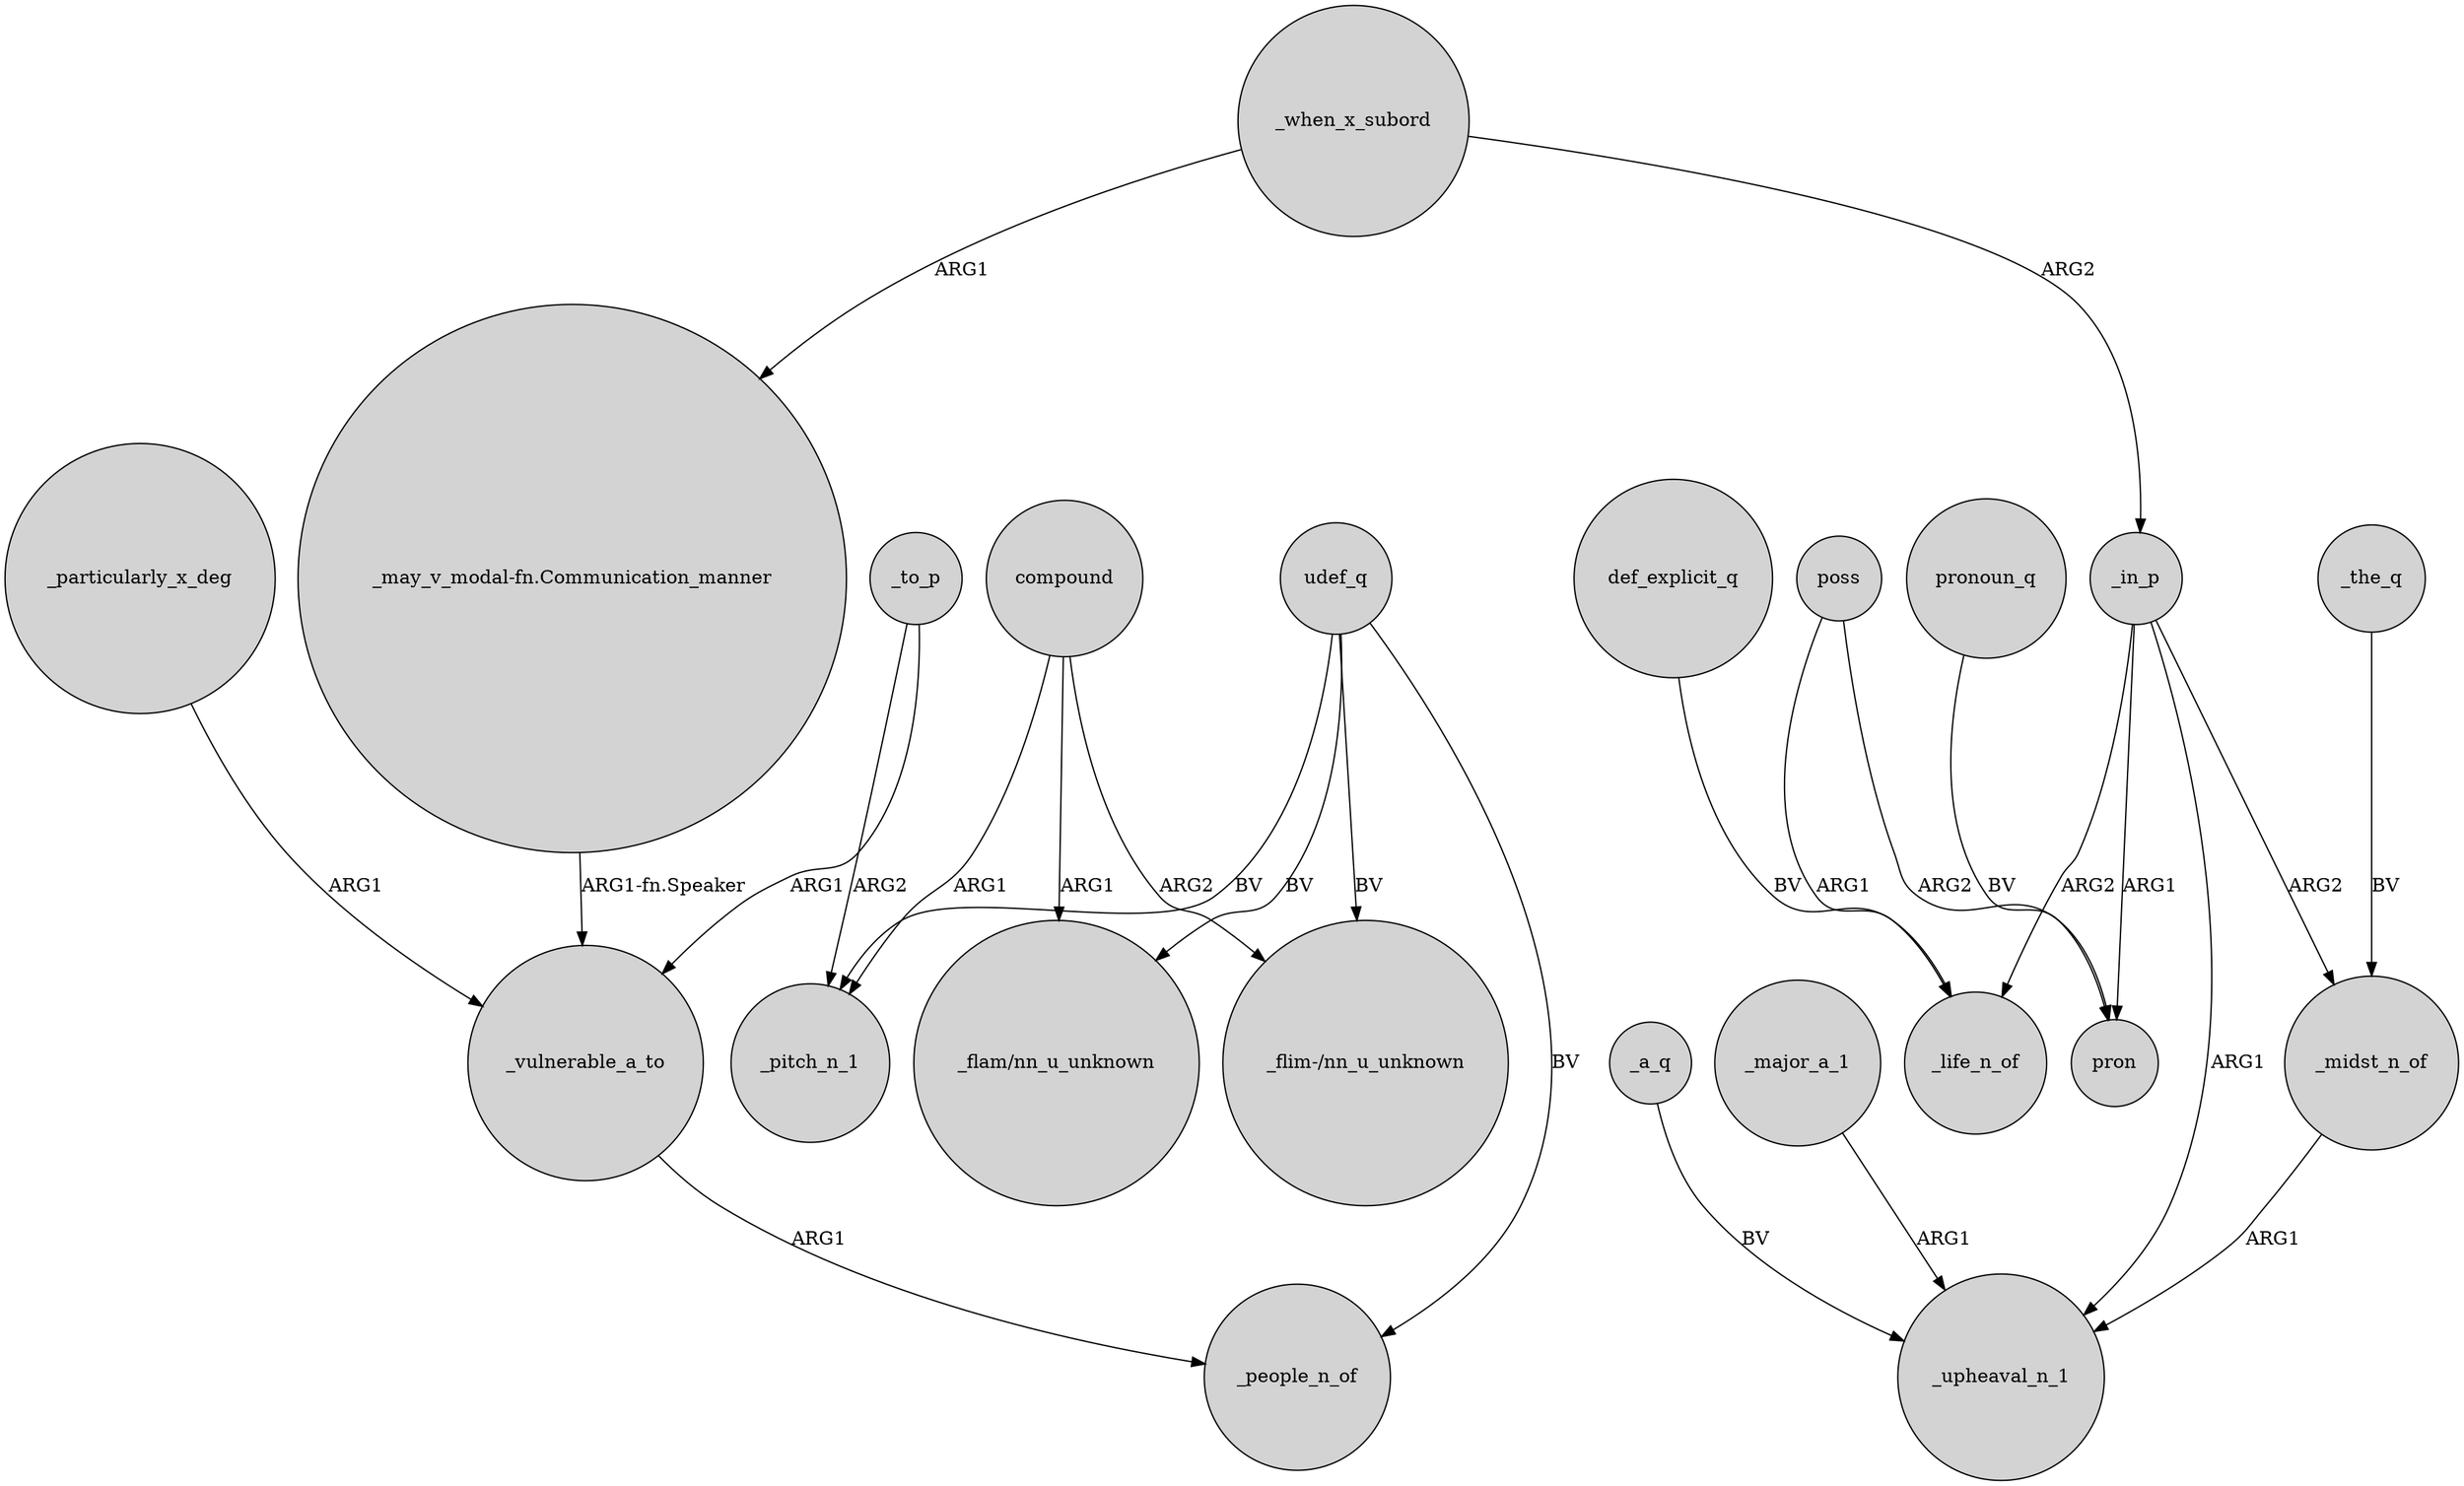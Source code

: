 digraph {
	node [shape=circle style=filled]
	udef_q -> _people_n_of [label=BV]
	compound -> "_flam/nn_u_unknown" [label=ARG1]
	_midst_n_of -> _upheaval_n_1 [label=ARG1]
	_vulnerable_a_to -> _people_n_of [label=ARG1]
	poss -> _life_n_of [label=ARG1]
	_a_q -> _upheaval_n_1 [label=BV]
	_in_p -> _upheaval_n_1 [label=ARG1]
	udef_q -> "_flam/nn_u_unknown" [label=BV]
	pronoun_q -> pron [label=BV]
	compound -> _pitch_n_1 [label=ARG1]
	poss -> pron [label=ARG2]
	udef_q -> "_flim-/nn_u_unknown" [label=BV]
	def_explicit_q -> _life_n_of [label=BV]
	udef_q -> _pitch_n_1 [label=BV]
	"_may_v_modal-fn.Communication_manner" -> _vulnerable_a_to [label="ARG1-fn.Speaker"]
	_in_p -> _life_n_of [label=ARG2]
	_the_q -> _midst_n_of [label=BV]
	_particularly_x_deg -> _vulnerable_a_to [label=ARG1]
	_to_p -> _pitch_n_1 [label=ARG2]
	_when_x_subord -> "_may_v_modal-fn.Communication_manner" [label=ARG1]
	compound -> "_flim-/nn_u_unknown" [label=ARG2]
	_to_p -> _vulnerable_a_to [label=ARG1]
	_major_a_1 -> _upheaval_n_1 [label=ARG1]
	_in_p -> _midst_n_of [label=ARG2]
	_in_p -> pron [label=ARG1]
	_when_x_subord -> _in_p [label=ARG2]
}

